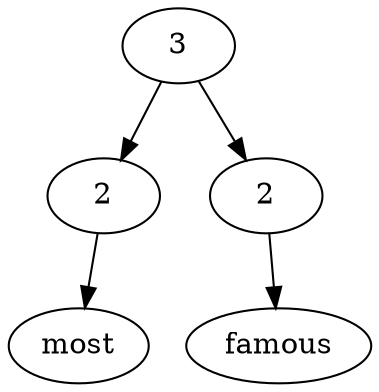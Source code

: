 digraph G{Node0 [label="3"]
Node0 -> Node1
Node0 -> Node3
Node1 [label="2"]
Node1 -> Node2
Node3 [label="2"]
Node3 -> Node4
Node2 [label="most"]
Node4 [label="famous"]
}